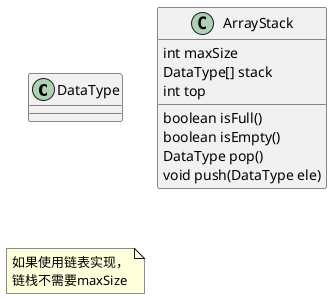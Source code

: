 @startuml

class DataType
class ArrayStack
ArrayStack : int maxSize
ArrayStack : DataType[] stack
ArrayStack : int top
ArrayStack : boolean isFull()
ArrayStack : boolean isEmpty()
ArrayStack : DataType pop()
ArrayStack : void push(DataType ele)

note as n1
如果使用链表实现，
链栈不需要maxSize
end note


@enduml